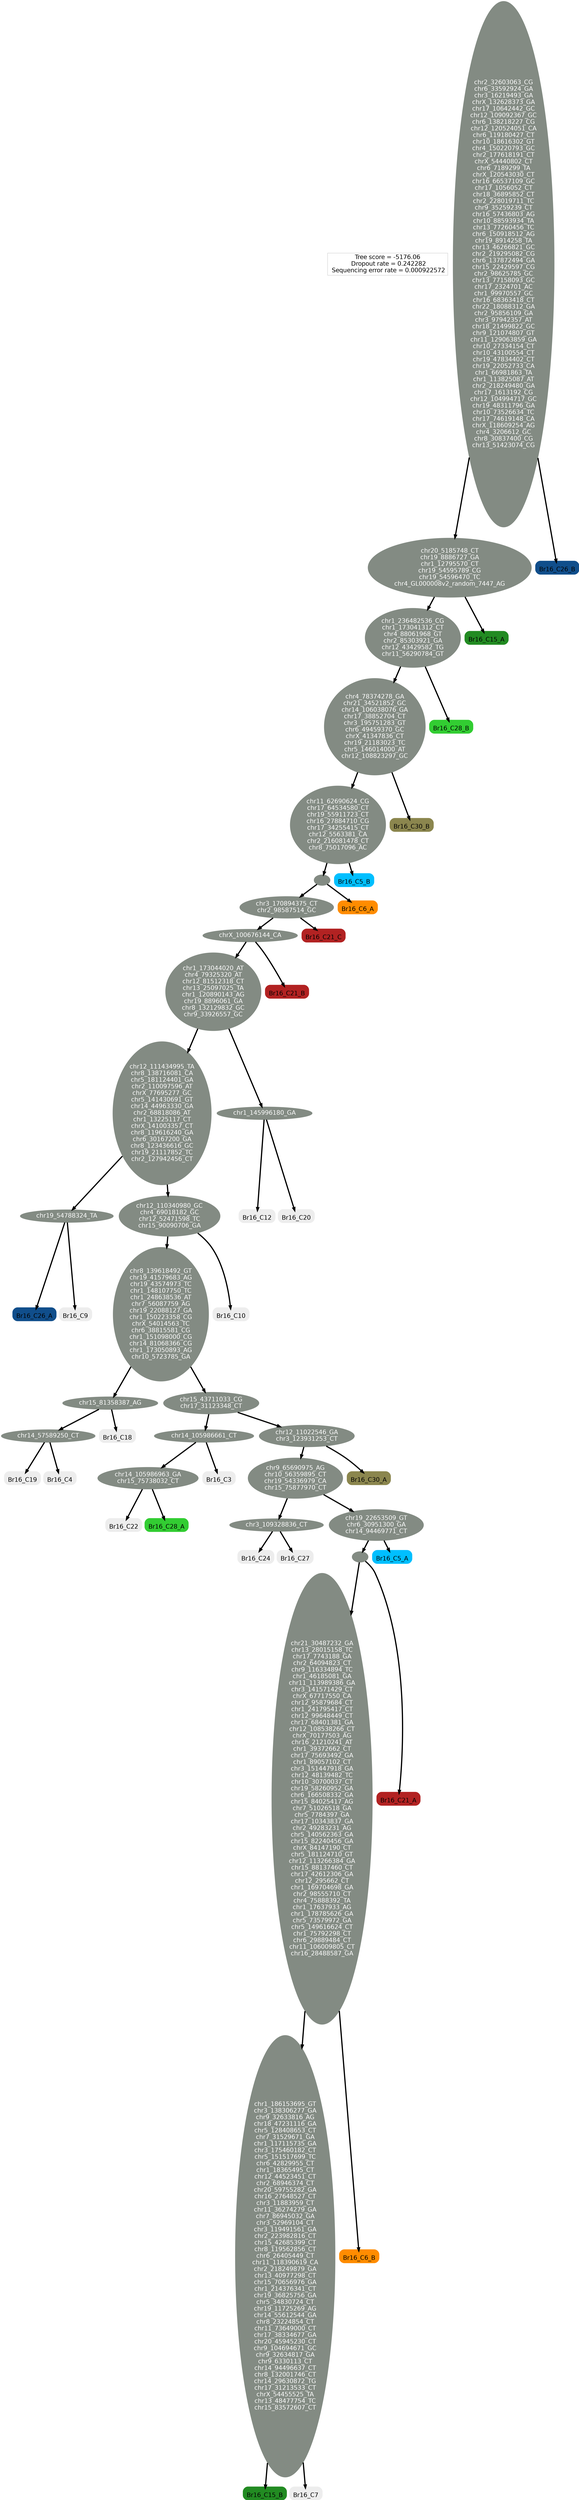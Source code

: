 digraph G {
node [color=gray, shape=box, fontcolor=black, fontsize=20, fontname=Helvetica];
scoreBox [label= "Tree score = -5176.06
 Dropout rate = 0.242282
 Sequencing error rate = 0.000922572"];
edge [penwidth=4];
node [color=honeydew4, style=filled, fontcolor=white, shape=oval];
27 [label="chr14_105986963_GA
chr15_75738032_CT
"];
28 [label="chr14_105986661_CT
"];
29 [label="chr1_236482536_CG
chr1_173041312_CT
chr4_88061968_GT
chr2_85303921_GA
chr12_43429582_TG
chr11_56290784_GT
"];
30 [label="chr11_62690624_CG
chr17_64534580_CT
chr19_55911723_CT
chr16_27884710_CG
chr17_34255415_CT
chr12_5563381_CA
chr2_216081478_CT
chr8_75017096_AC
"];
31 [label="chr3_170894375_CT
chr2_98587514_GC
"];
32 [label="chr1_186153695_GT
chr3_138306277_GA
chr9_32633816_AG
chr18_47231116_GA
chr5_128408653_CT
chr7_31529671_GA
chr1_117115735_GA
chr3_175460182_CT
chr5_151517699_TC
chr6_42829955_CT
chr1_18365495_CT
chr12_44523451_CT
chr2_68946374_CT
chr20_59755282_GA
chr16_27648527_CT
chr3_11883959_CT
chr11_36274279_GA
chr7_86945032_GA
chr3_52969104_CT
chr3_119491561_GA
chr2_223982816_CT
chr15_42685399_CT
chr8_119562856_CT
chr6_26405449_CT
chr11_118390619_CA
chr2_218249879_GA
chr13_40977298_CT
chr15_70656976_GA
chr1_214376341_CT
chr19_36825756_GA
chr5_34830724_CT
chr19_11725269_AG
chr14_55612544_GA
chr8_23224854_CT
chr11_73649000_CT
chr17_38334677_GA
chr20_45945230_CT
chr9_104694671_GC
chr9_32634817_GA
chr9_6330113_CT
chr14_94496637_CT
chr8_132001746_CT
chr14_29630872_TG
chr17_31213533_CT
chrX_54455525_TA
chr13_48477754_TC
chr15_83572607_CT
"];
33 [label="chr20_5185748_CT
chr19_8886727_GA
chr1_12795570_CT
chr19_54595789_CG
chr19_54596470_TC
chr4_GL000008v2_random_7447_AG
"];
34 [label="chr19_54788324_TA
"];
35 [label="chr4_78374278_GA
chr21_34521852_GC
chr14_106038076_GA
chr17_38852704_CT
chr3_195751283_GT
chr6_49459370_GC
chrX_41347836_CT
chr19_21183023_TC
chr5_146014000_AT
chr12_108823297_GC
"];
36 [label="chr3_109328836_CT
"];
37 [label="chrX_100676144_CA
"];
38 [label="chr9_65690975_AG
chr10_56359895_CT
chr19_54336979_CA
chr15_75877970_CT
"];
39 [label="chr15_81358387_AG
"];
40 [label=""];
41 [label="chr14_57589250_CT
"];
42 [label="chr21_30487232_GA
chr13_28015158_TC
chr17_7743188_GA
chr2_64094823_CT
chr9_116334894_TC
chr1_46185081_GA
chr11_113989386_GA
chr3_141571429_CT
chrX_67717550_CA
chr12_95879684_CT
chr1_241795417_CT
chr12_99648449_CT
chr17_68401381_GA
chr12_108538266_CT
chrX_70177503_AG
chr16_21210241_AT
chr1_39372662_CT
chr17_75693492_GA
chr1_89057102_CT
chr3_151447918_GA
chr12_48139482_TC
chr10_30700037_CT
chr19_58260952_GA
chr6_166508332_GA
chr15_84025417_AG
chr7_51026518_GA
chr5_7784397_GA
chr17_10343837_GA
chr2_49283231_AG
chr5_140562363_GA
chr15_82240456_GA
chrX_84147190_CT
chr5_181124710_GT
chr12_113266384_GA
chr15_88137460_CT
chr17_42612306_GA
chr12_295662_CT
chr1_169704698_GA
chr2_98555710_CT
chr4_75888392_TA
chr1_17637933_AG
chr1_178785626_GA
chr5_73579972_GA
chr5_149616624_CT
chr1_75792298_CT
chr6_29889484_CT
chr11_106009805_CT
chr16_28488587_GA
"];
43 [label="chr19_22653509_GT
chr6_30951300_GA
chr14_94469771_CT
"];
44 [label="chr15_43711033_CG
chr17_31123348_CT
"];
45 [label="chr12_111434995_TA
chr8_138716081_CA
chr5_181124401_GA
chr2_110097596_AT
chrX_77695277_GC
chr5_141430691_GT
chr14_44963330_GA
chr2_68818086_AT
chr1_13225117_CT
chrX_141003357_CT
chr8_119616240_GA
chr6_30167200_GA
chr8_123436616_GC
chr19_21117852_TC
chr2_127942456_CT
"];
46 [label=""];
47 [label="chr12_110340980_GC
chr4_69018182_GC
chr12_52471598_TC
chr15_90090706_GA
"];
48 [label="chr12_11022546_GA
chr3_123931253_CT
"];
49 [label="chr1_145996180_GA
"];
50 [label="chr1_173044020_AT
chr4_79325320_AT
chr12_81512318_CT
chr13_25097025_TA
chr1_120890143_AG
chr19_8896061_GA
chr8_132129832_GC
chr9_33926557_GC
"];
51 [label="chr8_139618492_GT
chr19_41579683_AG
chr19_43574973_TC
chr1_148107750_TC
chr1_248638536_AT
chr7_56087759_AG
chr19_22088127_GA
chr1_150223358_CG
chrX_54014563_TC
chr6_38815581_CG
chr1_151098000_CG
chr14_81068366_CG
chr1_173050893_AG
chr10_5723785_GA
"];
52 [label="chr2_32603063_CG
chr6_33592924_GA
chr3_16219493_GA
chrX_132628373_GA
chr17_10642442_GC
chr12_109092367_GC
chr6_138218227_CG
chr12_120524051_CA
chr6_119180427_CT
chr10_18616302_GT
chr4_150220793_GC
chr2_177618191_CT
chrX_54440802_CT
chr6_7189299_TA
chrX_120543030_CT
chr16_66537109_GC
chr17_1056052_CT
chr18_36895852_CT
chr2_228019711_TC
chr9_35259239_CT
chr16_57436803_AG
chr10_88593934_TA
chr13_77260456_TC
chr6_150918512_AG
chr19_8914258_TA
chr13_46266821_GC
chr2_219295082_CG
chr6_137872494_GA
chr15_22429597_CG
chr2_98625785_GC
chr13_77158093_GC
chr17_2324701_AC
chr1_99970557_GC
chr16_68363418_CT
chr22_18088312_GA
chr2_95856109_GA
chr3_97942357_AT
chr18_21499822_GC
chr9_121074807_GT
chr11_129063859_GA
chr10_27334154_CT
chr10_43100554_CT
chr19_47834402_CT
chr19_22052733_CA
chr1_66981863_TA
chr1_113825087_AT
chr2_218249480_GA
chr17_1613192_CG
chr12_104994717_GC
chr19_48311796_GA
chr10_73526634_TC
chr17_74619148_CA
chrX_118609254_AG
chr4_3206612_GC
chr8_30837400_CG
chr13_51423074_CG
"];
node [fontname=helvetica,fontcolor=black,shape="box",penwidth=10,style="rounded,filled,bold",imagepos="bc",imagescale=true, labelloc=b]; 
0[color=gray93,label="Br16_C10",fillcolor=gray93,image="../CTC-cluster-icons/cluster_1-0.png"];
1[color=gray93,label="Br16_C12",fillcolor=gray93,image="../CTC-cluster-icons/cluster_1-0.png"];
2[color=forestgreen,label="Br16_C15_A",fillcolor=forestgreen,image="../CTC-cluster-icons/cluster_2-0.png"];
3[color=forestgreen,label="Br16_C15_B",fillcolor=forestgreen,image="../CTC-cluster-icons/cluster_2-0.png"];
4[color=gray93,label="Br16_C18",fillcolor=gray93,image="../CTC-cluster-icons/cluster_1-0.png"];
5[color=gray93,label="Br16_C19",fillcolor=gray93,image="../CTC-cluster-icons/cluster_1-0.png"];
6[color=gray93,label="Br16_C20",fillcolor=gray93,image="../CTC-cluster-icons/cluster_1-0.png"];
7[color=firebrick,label="Br16_C21_A",fillcolor=firebrick,image="../CTC-cluster-icons/cluster_3-0.png"];
8[color=firebrick,label="Br16_C21_B",fillcolor=firebrick,image="../CTC-cluster-icons/cluster_3-0.png"];
9[color=firebrick,label="Br16_C21_C",fillcolor=firebrick,image="../CTC-cluster-icons/cluster_3-0.png"];
10[color=gray93,label="Br16_C22",fillcolor=gray93,image="../CTC-cluster-icons/cluster_1-0.png"];
11[color=gray93,label="Br16_C24",fillcolor=gray93,image="../CTC-cluster-icons/cluster_1-0.png"];
12[color=dodgerblue4,label="Br16_C26_A",fillcolor=dodgerblue4,image="../CTC-cluster-icons/cluster_2-0.png"];
13[color=dodgerblue4,label="Br16_C26_B",fillcolor=dodgerblue4,image="../CTC-cluster-icons/cluster_2-0.png"];
14[color=gray93,label="Br16_C27",fillcolor=gray93,image="../CTC-cluster-icons/cluster_1-0.png"];
15[color=limegreen,label="Br16_C28_A",fillcolor=limegreen,image="../CTC-cluster-icons/cluster_2-0.png"];
16[color=limegreen,label="Br16_C28_B",fillcolor=limegreen,image="../CTC-cluster-icons/cluster_2-0.png"];
17[color=gray93,label="Br16_C3",fillcolor=gray93,image="../CTC-cluster-icons/cluster_1-0.png"];
18[color=khaki4,label="Br16_C30_A",fillcolor=khaki4,image="../CTC-cluster-icons/cluster_2-0.png"];
19[color=khaki4,label="Br16_C30_B",fillcolor=khaki4,image="../CTC-cluster-icons/cluster_2-0.png"];
20[color=gray93,label="Br16_C4",fillcolor=gray93,image="../CTC-cluster-icons/cluster_1-0.png"];
21[color=deepskyblue,label="Br16_C5_A",fillcolor=deepskyblue,image="../CTC-cluster-icons/cluster_2-0.png"];
22[color=deepskyblue,label="Br16_C5_B",fillcolor=deepskyblue,image="../CTC-cluster-icons/cluster_2-0.png"];
23[color=darkorange,label="Br16_C6_A",fillcolor=darkorange,image="../CTC-cluster-icons/cluster_2-0.png"];
24[color=darkorange,label="Br16_C6_B",fillcolor=darkorange,image="../CTC-cluster-icons/cluster_2-0.png"];
25[color=gray93,label="Br16_C7",fillcolor=gray93,image="../CTC-cluster-icons/cluster_1-0.png"];
26[color=gray93,label="Br16_C9",fillcolor=gray93,image="../CTC-cluster-icons/cluster_1-0.png"];
47 -> 0;
49 -> 1;
33 -> 2;
32 -> 3;
39 -> 4;
41 -> 5;
49 -> 6;
40 -> 7;
37 -> 8;
31 -> 9;
27 -> 10;
36 -> 11;
34 -> 12;
52 -> 13;
36 -> 14;
27 -> 15;
29 -> 16;
28 -> 17;
48 -> 18;
35 -> 19;
41 -> 20;
43 -> 21;
30 -> 22;
46 -> 23;
42 -> 24;
32 -> 25;
34 -> 26;
28 -> 27;
44 -> 28;
33 -> 29;
35 -> 30;
46 -> 31;
42 -> 32;
52 -> 33;
45 -> 34;
29 -> 35;
38 -> 36;
31 -> 37;
48 -> 38;
51 -> 39;
43 -> 40;
39 -> 41;
40 -> 42;
38 -> 43;
51 -> 44;
50 -> 45;
30 -> 46;
45 -> 47;
44 -> 48;
50 -> 49;
37 -> 50;
47 -> 51;
}
